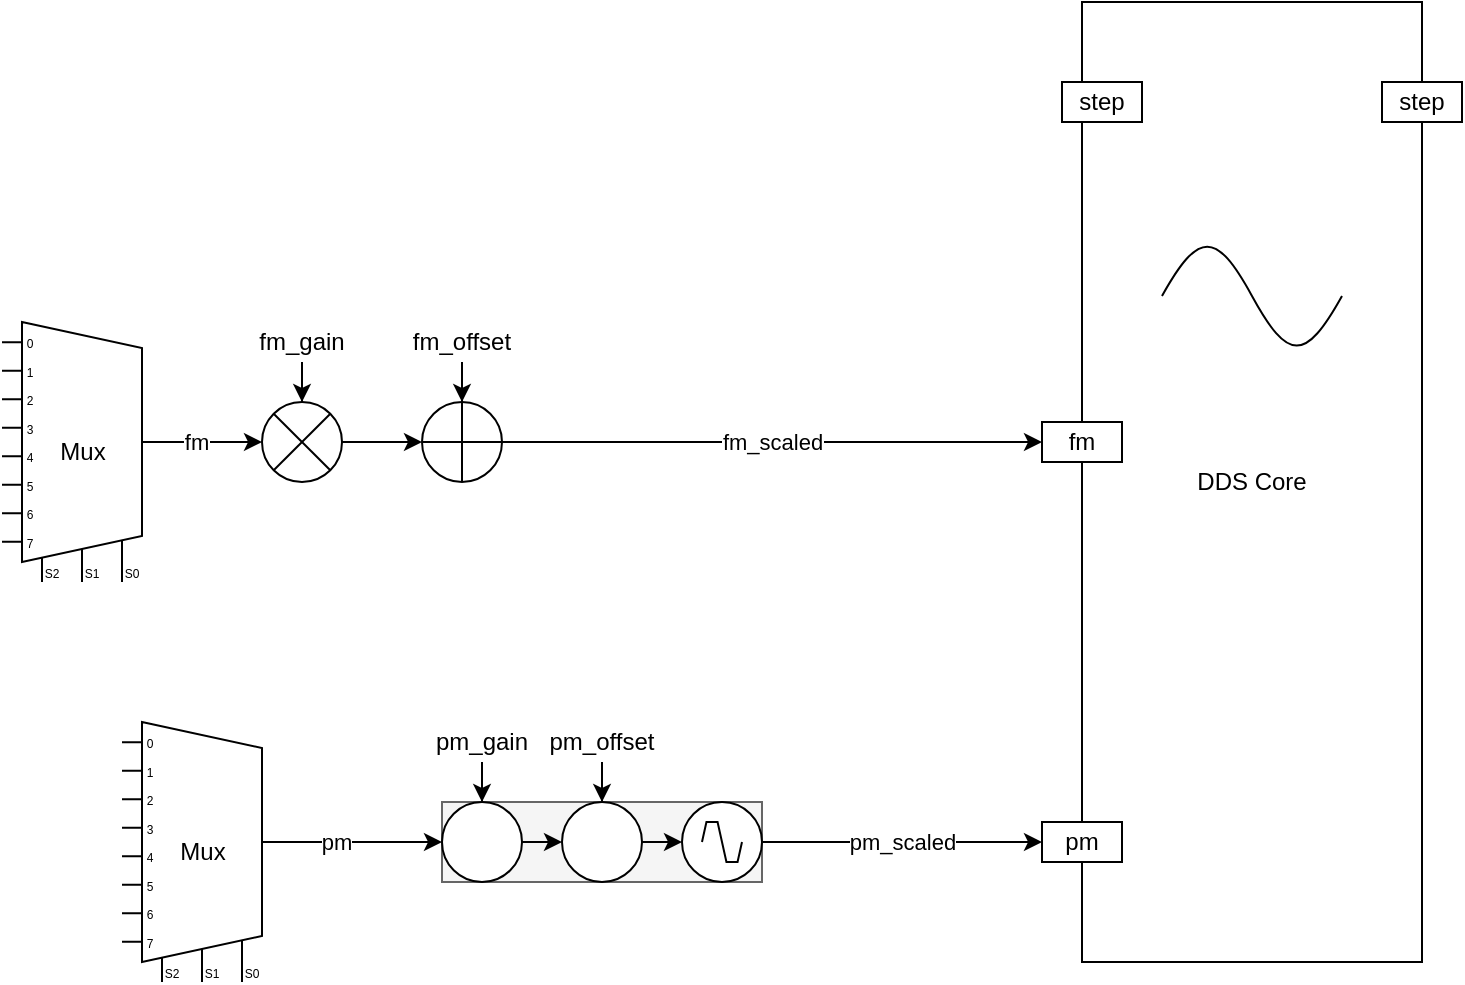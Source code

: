 <mxfile version="12.4.3" type="github" pages="1"><diagram id="ARlySnIh4Fg0utdHiu1E" name="Page-1"><mxGraphModel dx="1991" dy="1523" grid="1" gridSize="10" guides="1" tooltips="1" connect="1" arrows="1" fold="1" page="1" pageScale="1" pageWidth="4681" pageHeight="3300" math="0" shadow="0"><root><mxCell id="0"/><mxCell id="1" parent="0"/><mxCell id="NjvX_le-xmu8w4d36AcX-15" value="" style="edgeStyle=orthogonalEdgeStyle;rounded=0;orthogonalLoop=1;jettySize=auto;html=1;" edge="1" parent="1" source="NjvX_le-xmu8w4d36AcX-1" target="NjvX_le-xmu8w4d36AcX-2"><mxGeometry relative="1" as="geometry"/></mxCell><mxCell id="NjvX_le-xmu8w4d36AcX-1" value="" style="verticalLabelPosition=bottom;verticalAlign=top;html=1;shape=mxgraph.flowchart.or;" vertex="1" parent="1"><mxGeometry x="310" y="640" width="40" height="40" as="geometry"/></mxCell><mxCell id="NjvX_le-xmu8w4d36AcX-17" value="fm_scaled" style="edgeStyle=orthogonalEdgeStyle;rounded=0;orthogonalLoop=1;jettySize=auto;html=1;entryX=0;entryY=0.5;entryDx=0;entryDy=0;" edge="1" parent="1" source="NjvX_le-xmu8w4d36AcX-2" target="NjvX_le-xmu8w4d36AcX-18"><mxGeometry relative="1" as="geometry"><mxPoint x="640" y="660" as="targetPoint"/></mxGeometry></mxCell><mxCell id="NjvX_le-xmu8w4d36AcX-2" value="" style="verticalLabelPosition=bottom;verticalAlign=top;html=1;shape=mxgraph.flowchart.summing_function;" vertex="1" parent="1"><mxGeometry x="390" y="640" width="40" height="40" as="geometry"/></mxCell><mxCell id="NjvX_le-xmu8w4d36AcX-12" value="fm" style="edgeStyle=orthogonalEdgeStyle;rounded=0;orthogonalLoop=1;jettySize=auto;html=1;exitX=1;exitY=0.5;exitDx=0;exitDy=-5;exitPerimeter=0;entryX=0;entryY=0.5;entryDx=0;entryDy=0;entryPerimeter=0;" edge="1" parent="1" source="NjvX_le-xmu8w4d36AcX-4" target="NjvX_le-xmu8w4d36AcX-1"><mxGeometry x="-0.34" relative="1" as="geometry"><mxPoint as="offset"/></mxGeometry></mxCell><mxCell id="NjvX_le-xmu8w4d36AcX-4" value="Mux" style="shadow=0;dashed=0;align=center;html=1;strokeWidth=1;shape=mxgraph.electrical.abstract.mux2;selectorPins=3;" vertex="1" parent="1"><mxGeometry x="180" y="600" width="80" height="130" as="geometry"/></mxCell><mxCell id="NjvX_le-xmu8w4d36AcX-5" value="DDS Core" style="rounded=0;whiteSpace=wrap;html=1;" vertex="1" parent="1"><mxGeometry x="720" y="440" width="170" height="480" as="geometry"/></mxCell><mxCell id="NjvX_le-xmu8w4d36AcX-7" value="" style="edgeStyle=orthogonalEdgeStyle;rounded=0;orthogonalLoop=1;jettySize=auto;html=1;" edge="1" parent="1" source="NjvX_le-xmu8w4d36AcX-6" target="NjvX_le-xmu8w4d36AcX-1"><mxGeometry relative="1" as="geometry"/></mxCell><mxCell id="NjvX_le-xmu8w4d36AcX-6" value="fm_gain" style="text;html=1;strokeColor=none;fillColor=none;align=center;verticalAlign=middle;whiteSpace=wrap;rounded=0;" vertex="1" parent="1"><mxGeometry x="300" y="600" width="60" height="20" as="geometry"/></mxCell><mxCell id="NjvX_le-xmu8w4d36AcX-14" value="" style="edgeStyle=orthogonalEdgeStyle;rounded=0;orthogonalLoop=1;jettySize=auto;html=1;" edge="1" parent="1" source="NjvX_le-xmu8w4d36AcX-13" target="NjvX_le-xmu8w4d36AcX-2"><mxGeometry relative="1" as="geometry"/></mxCell><mxCell id="NjvX_le-xmu8w4d36AcX-13" value="fm_offset" style="text;html=1;strokeColor=none;fillColor=none;align=center;verticalAlign=middle;whiteSpace=wrap;rounded=0;" vertex="1" parent="1"><mxGeometry x="380" y="600" width="60" height="20" as="geometry"/></mxCell><mxCell id="NjvX_le-xmu8w4d36AcX-18" value="fm" style="rounded=0;whiteSpace=wrap;html=1;" vertex="1" parent="1"><mxGeometry x="700" y="650" width="40" height="20" as="geometry"/></mxCell><mxCell id="NjvX_le-xmu8w4d36AcX-19" value="pm" style="rounded=0;whiteSpace=wrap;html=1;" vertex="1" parent="1"><mxGeometry x="700" y="850" width="40" height="20" as="geometry"/></mxCell><mxCell id="NjvX_le-xmu8w4d36AcX-32" value="pm_scaled" style="edgeStyle=orthogonalEdgeStyle;rounded=0;orthogonalLoop=1;jettySize=auto;html=1;entryX=0;entryY=0.5;entryDx=0;entryDy=0;exitX=1;exitY=0.5;exitDx=0;exitDy=0;" edge="1" parent="1" source="NjvX_le-xmu8w4d36AcX-39" target="NjvX_le-xmu8w4d36AcX-19"><mxGeometry relative="1" as="geometry"><mxPoint x="640" y="860" as="targetPoint"/></mxGeometry></mxCell><mxCell id="NjvX_le-xmu8w4d36AcX-25" value="pm" style="edgeStyle=orthogonalEdgeStyle;rounded=0;orthogonalLoop=1;jettySize=auto;html=1;exitX=1;exitY=0.5;exitDx=0;exitDy=-5;exitPerimeter=0;entryX=0;entryY=0.5;entryDx=0;entryDy=0;" edge="1" parent="1" source="NjvX_le-xmu8w4d36AcX-26" target="NjvX_le-xmu8w4d36AcX-45"><mxGeometry x="-0.34" relative="1" as="geometry"><mxPoint as="offset"/><mxPoint x="310" y="860" as="targetPoint"/></mxGeometry></mxCell><mxCell id="NjvX_le-xmu8w4d36AcX-26" value="Mux" style="shadow=0;dashed=0;align=center;html=1;strokeWidth=1;shape=mxgraph.electrical.abstract.mux2;selectorPins=3;" vertex="1" parent="1"><mxGeometry x="240" y="800" width="80" height="130" as="geometry"/></mxCell><mxCell id="NjvX_le-xmu8w4d36AcX-27" value="" style="edgeStyle=orthogonalEdgeStyle;rounded=0;orthogonalLoop=1;jettySize=auto;html=1;entryX=0.5;entryY=0;entryDx=0;entryDy=0;" edge="1" parent="1" source="NjvX_le-xmu8w4d36AcX-28" target="NjvX_le-xmu8w4d36AcX-45"><mxGeometry relative="1" as="geometry"><mxPoint x="420" y="840" as="targetPoint"/></mxGeometry></mxCell><mxCell id="NjvX_le-xmu8w4d36AcX-28" value="pm_gain" style="text;html=1;strokeColor=none;fillColor=none;align=center;verticalAlign=middle;whiteSpace=wrap;rounded=0;" vertex="1" parent="1"><mxGeometry x="390" y="800" width="60" height="20" as="geometry"/></mxCell><mxCell id="NjvX_le-xmu8w4d36AcX-29" value="" style="edgeStyle=orthogonalEdgeStyle;rounded=0;orthogonalLoop=1;jettySize=auto;html=1;entryX=0.5;entryY=0;entryDx=0;entryDy=0;" edge="1" parent="1" source="NjvX_le-xmu8w4d36AcX-30" target="NjvX_le-xmu8w4d36AcX-42"><mxGeometry relative="1" as="geometry"><mxPoint x="500" y="840" as="targetPoint"/></mxGeometry></mxCell><mxCell id="NjvX_le-xmu8w4d36AcX-30" value="&lt;div&gt;pm_offset&lt;/div&gt;" style="text;html=1;strokeColor=none;fillColor=none;align=center;verticalAlign=middle;whiteSpace=wrap;rounded=0;" vertex="1" parent="1"><mxGeometry x="450" y="800" width="60" height="20" as="geometry"/></mxCell><mxCell id="NjvX_le-xmu8w4d36AcX-33" value="step" style="rounded=0;whiteSpace=wrap;html=1;" vertex="1" parent="1"><mxGeometry x="870" y="480" width="40" height="20" as="geometry"/></mxCell><mxCell id="NjvX_le-xmu8w4d36AcX-35" value="step" style="rounded=0;whiteSpace=wrap;html=1;" vertex="1" parent="1"><mxGeometry x="710" y="480" width="40" height="20" as="geometry"/></mxCell><mxCell id="NjvX_le-xmu8w4d36AcX-36" value="" style="pointerEvents=1;verticalLabelPosition=bottom;shadow=0;dashed=0;align=center;html=1;verticalAlign=top;shape=mxgraph.electrical.waveforms.sine_wave;" vertex="1" parent="1"><mxGeometry x="760" y="554" width="90" height="66.18" as="geometry"/></mxCell><mxCell id="NjvX_le-xmu8w4d36AcX-55" value="" style="group" vertex="1" connectable="0" parent="1"><mxGeometry x="400" y="840" width="160" height="40" as="geometry"/></mxCell><mxCell id="NjvX_le-xmu8w4d36AcX-38" value="" style="rounded=0;whiteSpace=wrap;html=1;fillColor=#f5f5f5;strokeColor=#666666;fontColor=#333333;" vertex="1" parent="NjvX_le-xmu8w4d36AcX-55"><mxGeometry width="160" height="40" as="geometry"/></mxCell><mxCell id="NjvX_le-xmu8w4d36AcX-48" value="" style="group" vertex="1" connectable="0" parent="NjvX_le-xmu8w4d36AcX-55"><mxGeometry width="40" height="40" as="geometry"/></mxCell><mxCell id="NjvX_le-xmu8w4d36AcX-45" value="" style="ellipse;whiteSpace=wrap;html=1;aspect=fixed;" vertex="1" parent="NjvX_le-xmu8w4d36AcX-48"><mxGeometry width="40" height="40" as="geometry"/></mxCell><mxCell id="NjvX_le-xmu8w4d36AcX-47" value="" style="shape=image;html=1;verticalAlign=top;verticalLabelPosition=bottom;labelBackgroundColor=#ffffff;imageAspect=0;aspect=fixed;image=https://cdn4.iconfinder.com/data/icons/integral/128/cross-128.png" vertex="1" parent="NjvX_le-xmu8w4d36AcX-48"><mxGeometry x="10" y="10" width="20" height="20" as="geometry"/></mxCell><mxCell id="NjvX_le-xmu8w4d36AcX-49" value="" style="group" vertex="1" connectable="0" parent="NjvX_le-xmu8w4d36AcX-55"><mxGeometry x="60" width="40" height="40" as="geometry"/></mxCell><mxCell id="NjvX_le-xmu8w4d36AcX-42" value="" style="ellipse;whiteSpace=wrap;html=1;aspect=fixed;" vertex="1" parent="NjvX_le-xmu8w4d36AcX-49"><mxGeometry width="40" height="40" as="geometry"/></mxCell><mxCell id="NjvX_le-xmu8w4d36AcX-44" value="" style="shape=image;html=1;verticalAlign=top;verticalLabelPosition=bottom;labelBackgroundColor=#ffffff;imageAspect=0;aspect=fixed;image=https://cdn4.iconfinder.com/data/icons/integral/128/plus-128.png" vertex="1" parent="NjvX_le-xmu8w4d36AcX-49"><mxGeometry x="10" y="10" width="20" height="20" as="geometry"/></mxCell><mxCell id="NjvX_le-xmu8w4d36AcX-22" value="" style="edgeStyle=orthogonalEdgeStyle;rounded=0;orthogonalLoop=1;jettySize=auto;html=1;exitX=1;exitY=0.5;exitDx=0;exitDy=0;entryX=0;entryY=0.5;entryDx=0;entryDy=0;" edge="1" parent="NjvX_le-xmu8w4d36AcX-55" source="NjvX_le-xmu8w4d36AcX-45" target="NjvX_le-xmu8w4d36AcX-42"><mxGeometry relative="1" as="geometry"><mxPoint x="40" y="20" as="sourcePoint"/><mxPoint x="80" y="20" as="targetPoint"/></mxGeometry></mxCell><mxCell id="NjvX_le-xmu8w4d36AcX-53" value="" style="group" vertex="1" connectable="0" parent="NjvX_le-xmu8w4d36AcX-55"><mxGeometry x="120" width="40" height="40" as="geometry"/></mxCell><mxCell id="NjvX_le-xmu8w4d36AcX-39" value="" style="ellipse;whiteSpace=wrap;html=1;aspect=fixed;" vertex="1" parent="NjvX_le-xmu8w4d36AcX-53"><mxGeometry width="40" height="40" as="geometry"/></mxCell><mxCell id="NjvX_le-xmu8w4d36AcX-37" value="" style="pointerEvents=1;verticalLabelPosition=bottom;shadow=0;dashed=0;align=center;html=1;verticalAlign=top;shape=mxgraph.electrical.waveforms.slow_square_wave;" vertex="1" parent="NjvX_le-xmu8w4d36AcX-53"><mxGeometry x="10" y="10" width="20" height="20" as="geometry"/></mxCell><mxCell id="NjvX_le-xmu8w4d36AcX-41" style="edgeStyle=orthogonalEdgeStyle;rounded=0;orthogonalLoop=1;jettySize=auto;html=1;exitX=1;exitY=0.5;exitDx=0;exitDy=0;entryX=0;entryY=0.5;entryDx=0;entryDy=0;" edge="1" parent="NjvX_le-xmu8w4d36AcX-55" source="NjvX_le-xmu8w4d36AcX-42" target="NjvX_le-xmu8w4d36AcX-39"><mxGeometry relative="1" as="geometry"><mxPoint x="120" y="20" as="sourcePoint"/></mxGeometry></mxCell></root></mxGraphModel></diagram></mxfile>